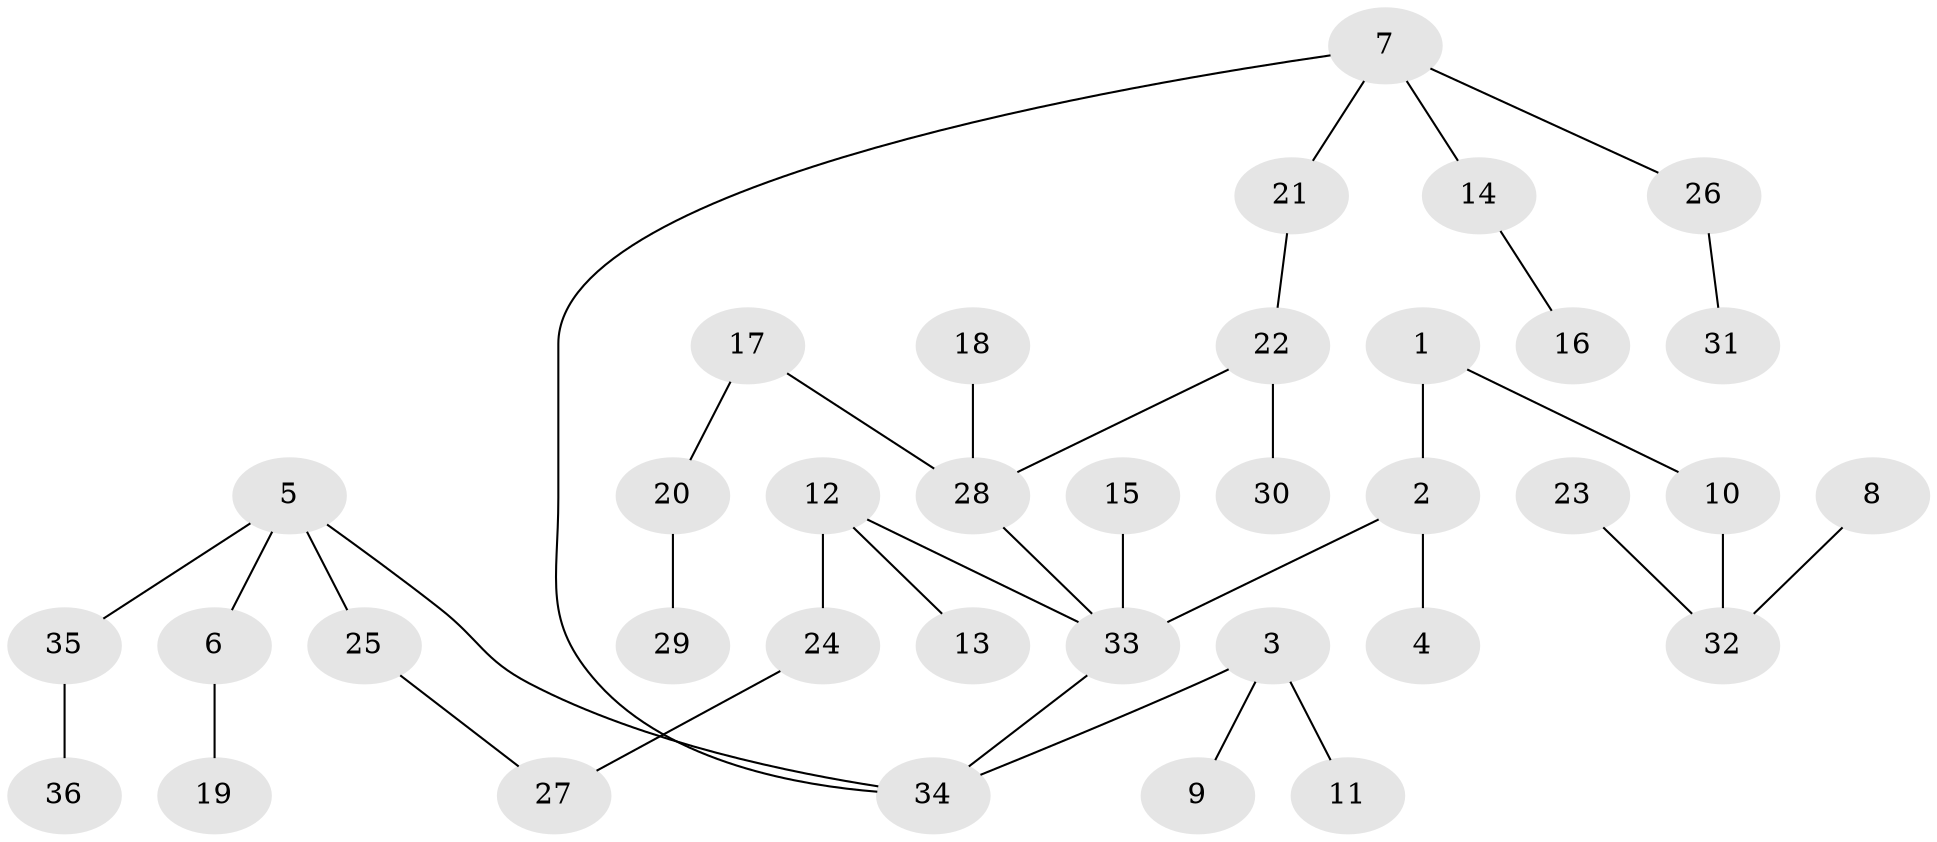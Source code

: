 // original degree distribution, {2: 0.1568627450980392, 3: 0.19607843137254902, 6: 0.0196078431372549, 5: 0.0392156862745098, 4: 0.0784313725490196, 1: 0.5098039215686274}
// Generated by graph-tools (version 1.1) at 2025/36/03/04/25 23:36:13]
// undirected, 36 vertices, 37 edges
graph export_dot {
  node [color=gray90,style=filled];
  1;
  2;
  3;
  4;
  5;
  6;
  7;
  8;
  9;
  10;
  11;
  12;
  13;
  14;
  15;
  16;
  17;
  18;
  19;
  20;
  21;
  22;
  23;
  24;
  25;
  26;
  27;
  28;
  29;
  30;
  31;
  32;
  33;
  34;
  35;
  36;
  1 -- 2 [weight=1.0];
  1 -- 10 [weight=1.0];
  2 -- 4 [weight=1.0];
  2 -- 33 [weight=1.0];
  3 -- 9 [weight=1.0];
  3 -- 11 [weight=1.0];
  3 -- 34 [weight=1.0];
  5 -- 6 [weight=1.0];
  5 -- 25 [weight=1.0];
  5 -- 34 [weight=1.0];
  5 -- 35 [weight=1.0];
  6 -- 19 [weight=1.0];
  7 -- 14 [weight=1.0];
  7 -- 21 [weight=1.0];
  7 -- 26 [weight=1.0];
  7 -- 34 [weight=1.0];
  8 -- 32 [weight=1.0];
  10 -- 32 [weight=1.0];
  12 -- 13 [weight=1.0];
  12 -- 24 [weight=1.0];
  12 -- 33 [weight=1.0];
  14 -- 16 [weight=1.0];
  15 -- 33 [weight=1.0];
  17 -- 20 [weight=1.0];
  17 -- 28 [weight=1.0];
  18 -- 28 [weight=1.0];
  20 -- 29 [weight=1.0];
  21 -- 22 [weight=1.0];
  22 -- 28 [weight=1.0];
  22 -- 30 [weight=1.0];
  23 -- 32 [weight=1.0];
  24 -- 27 [weight=1.0];
  25 -- 27 [weight=1.0];
  26 -- 31 [weight=1.0];
  28 -- 33 [weight=1.0];
  33 -- 34 [weight=1.0];
  35 -- 36 [weight=1.0];
}
